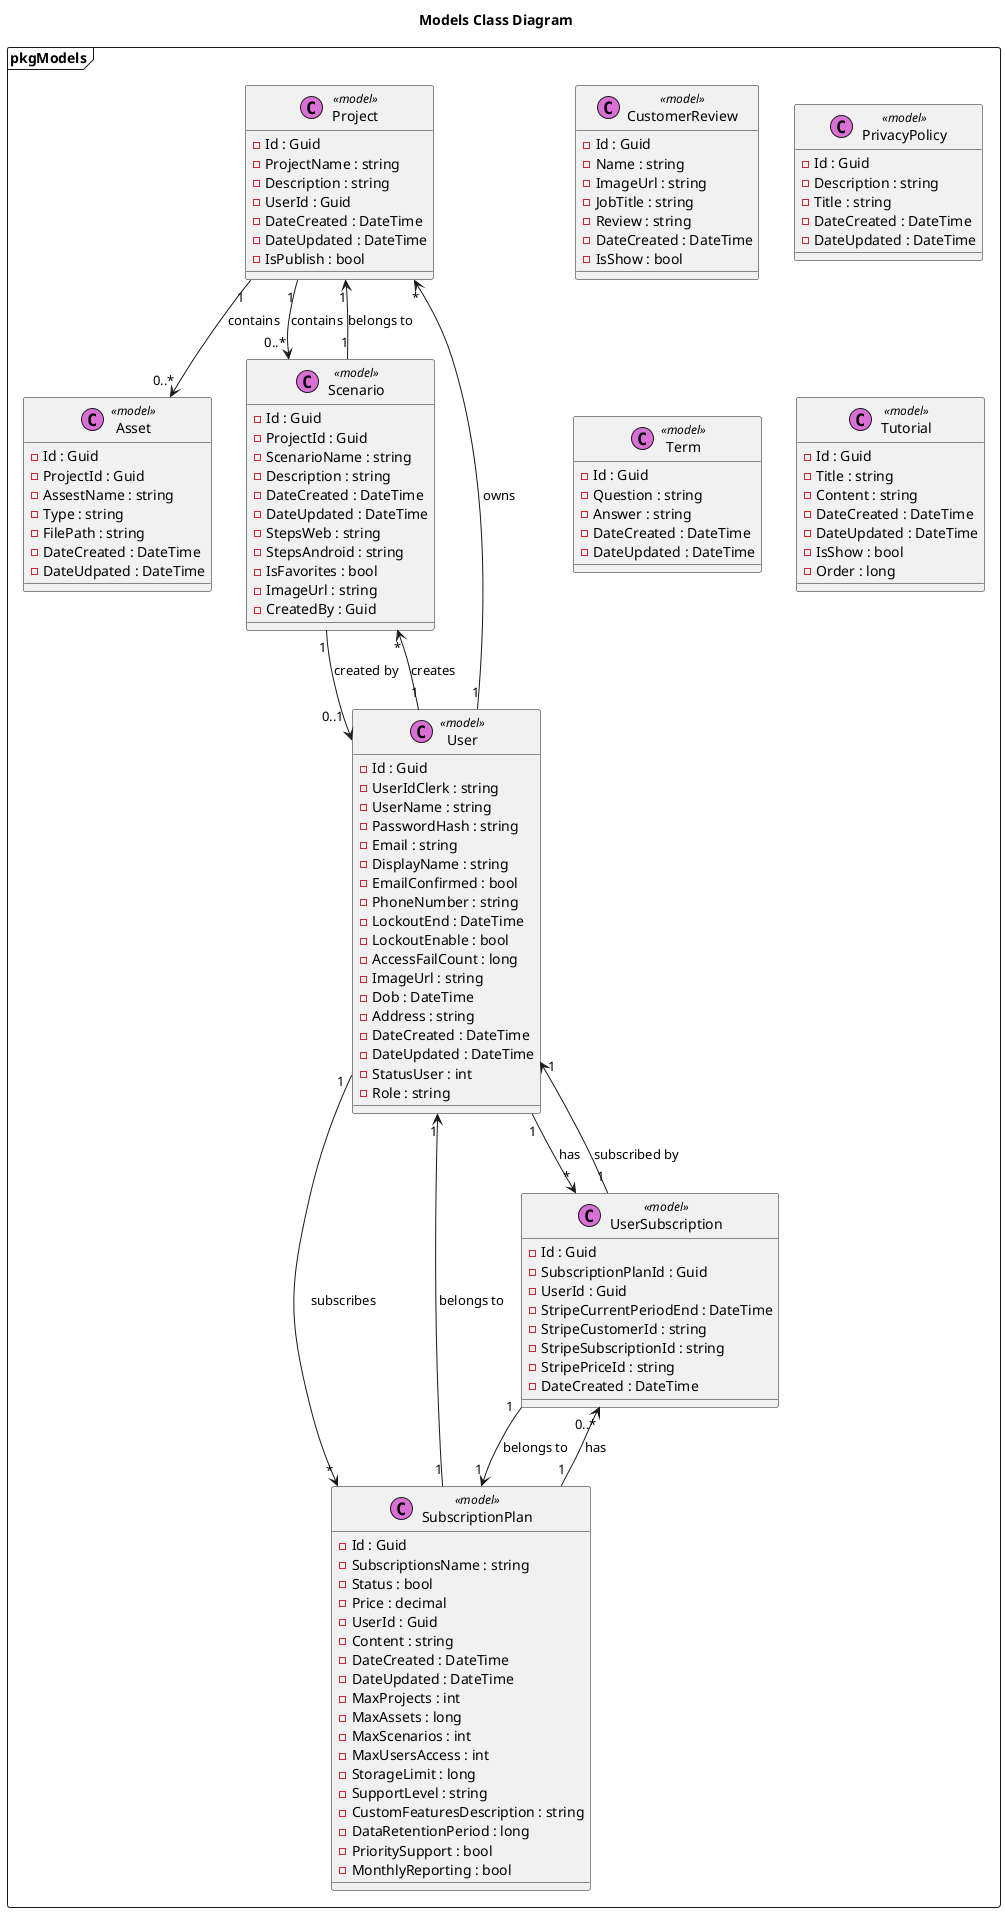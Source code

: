 @startuml Models

Title Models Class Diagram
'Character	Visibility
'-			private
'#			protected
'~			package private
'+			public

'Extension	<|--	Quan hệ mở rộng từ (là extends hoặc implements nhưng ko có annotations trong code)
'Composition	*--	 Quan hệ gắn kết chặt chẽ : part - of
'Aggregation	o--	Quan hệ liên kết giữa hai thực thể : use, has


package pkgModels <<Frame>> {

    !startsub Asset
    class Asset <<(C,orchid) model>> {
        - Id : Guid
        - ProjectId : Guid
        - AssestName : string
        - Type : string
        - FilePath : string
        - DateCreated : DateTime
        - DateUdpated : DateTime
    }
    !endsub

    !startsub CustomerReview
    class CustomerReview <<(C,orchid) model>> {
        - Id : Guid
        - Name : string
        - ImageUrl : string
        - JobTitle : string
        - Review : string
        - DateCreated : DateTime
        - IsShow : bool
    }
    !endsub

    !startsub PrivacyPolicy
    class PrivacyPolicy <<(C,orchid) model>> {
        - Id : Guid
        - Description : string
        - Title : string
        - DateCreated : DateTime
        - DateUpdated : DateTime
    }
    !endsub

    !startsub Project
    class Project <<(C,orchid) model>> {
        - Id : Guid
        - ProjectName : string
        - Description : string
        - UserId : Guid
        - DateCreated : DateTime
        - DateUpdated : DateTime
        - IsPublish : bool
    }
    !endsub

    !startsub Scenario
    class Scenario <<(C,orchid) model>> {
        - Id : Guid
        - ProjectId : Guid
        - ScenarioName : string
        - Description : string
        - DateCreated : DateTime
        - DateUpdated : DateTime
        - StepsWeb : string
        - StepsAndroid : string
        - IsFavorites : bool
        - ImageUrl : string
        - CreatedBy : Guid
    }
    !endsub

    !startsub SubscriptionPlan
    class SubscriptionPlan <<(C,orchid) model>> {
        - Id : Guid
        - SubscriptionsName : string
        - Status : bool
        - Price : decimal
        - UserId : Guid
        - Content : string
        - DateCreated : DateTime
        - DateUpdated : DateTime
        - MaxProjects : int
        - MaxAssets : long
        - MaxScenarios : int
        - MaxUsersAccess : int
        - StorageLimit : long
        - SupportLevel : string
        - CustomFeaturesDescription : string
        - DataRetentionPeriod : long
        - PrioritySupport : bool
        - MonthlyReporting : bool
    }
    !endsub

    !startsub Term
    class Term <<(C,orchid) model>> {
        - Id : Guid
        - Question : string
        - Answer : string
        - DateCreated : DateTime
        - DateUpdated : DateTime
    }
    !endsub

    !startsub Tutorial
    class Tutorial <<(C,orchid) model>> {
        - Id : Guid
        - Title : string
        - Content : string
        - DateCreated : DateTime
        - DateUpdated : DateTime
        - IsShow : bool
        - Order : long
    }
    !endsub


    !startsub User
    class User <<(C,orchid) model>> {
        - Id : Guid
        - UserIdClerk : string
        - UserName : string
        - PasswordHash : string
        - Email : string
        - DisplayName : string
        - EmailConfirmed : bool
        - PhoneNumber : string
        - LockoutEnd : DateTime
        - LockoutEnable : bool
        - AccessFailCount : long
        - ImageUrl : string
        - Dob : DateTime
        - Address : string
        - DateCreated : DateTime
        - DateUpdated : DateTime
        - StatusUser : int
        - Role : string
    }
    !endsub

    !startsub UserSubscription
    class UserSubscription <<(C,orchid) model>> {
        - Id : Guid
        - SubscriptionPlanId : Guid
        - UserId : Guid
        - StripeCurrentPeriodEnd : DateTime
        - StripeCustomerId : string
        - StripeSubscriptionId : string
        - StripePriceId : string
        - DateCreated : DateTime
    }
    !endsub

    ' Relationships
    User "1" --> "*" Project : owns
    User "1" --> "*" Scenario : creates
    User "1" --> "*" SubscriptionPlan : subscribes
    User "1" --> "*" UserSubscription : has
    Project "1" --> "0..*" Asset : contains
    Project "1" --> "0..*" Scenario : contains
    Scenario "1" --> "1" Project : belongs to
    Scenario "1" --> "0..1" User : created by
    SubscriptionPlan "1" --> "1" User : belongs to
    SubscriptionPlan "1" --> "0..*" UserSubscription : has
    UserSubscription "1" --> "1" SubscriptionPlan : belongs to
    UserSubscription "1" --> "1" User : subscribed by
}